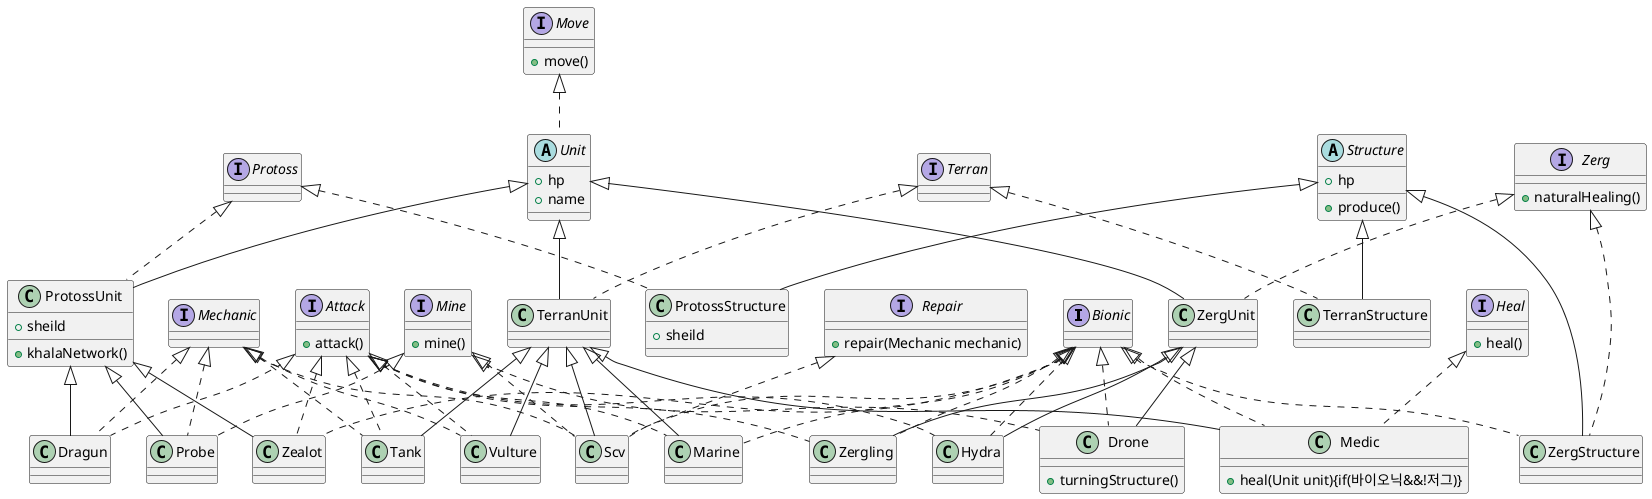 @startuml
'https://plantuml.com/class-diagram
interface Bionic{}
interface Mechanic{}

abstract Unit implements Move{
+ hp
+ name
}
abstract Structure{
+ hp
+ produce()
}

interface Terran{}
class TerranUnit extends Unit implements Terran{}
class TerranStructure extends Structure implements Terran{}
class Scv extends TerranUnit implements Mechanic,Bionic,Mine,Repair{}
class Marine extends TerranUnit implements Bionic,Attack{}
class Medic extends TerranUnit implements Bionic,Heal{
+ heal(Unit unit){if(바이오닉&&!저그)}
}
class Tank extends TerranUnit implements Mechanic,Attack{}
class Vulture extends TerranUnit implements Mechanic,Attack{}


interface Zerg{
+ naturalHealing()
}
class ZergUnit extends Unit implements Zerg{}
class ZergStructure extends Structure implements Zerg,Bionic{}
class Drone extends ZergUnit implements Bionic,Mine{
+ turningStructure()
}
class Zergling extends ZergUnit implements Bionic,Attack{}
class Hydra extends ZergUnit implements Bionic,Attack{}


interface Protoss{}
class ProtossUnit extends Unit implements Protoss{
+ sheild
+ khalaNetwork()
}
class ProtossStructure extends Structure implements Protoss{
+ sheild
}
class Probe extends ProtossUnit implements Mechanic,Mine{}
class Zealot extends ProtossUnit implements Bionic,Attack{}
class Dragun extends ProtossUnit implements Mechanic,Attack{}


interface Attack{
+ attack()
}
interface Move{
+ move()
}
interface Repair{
+ repair(Mechanic mechanic)
}
interface Mine{
+ mine()
}
interface Heal{
+ heal()
}


@enduml